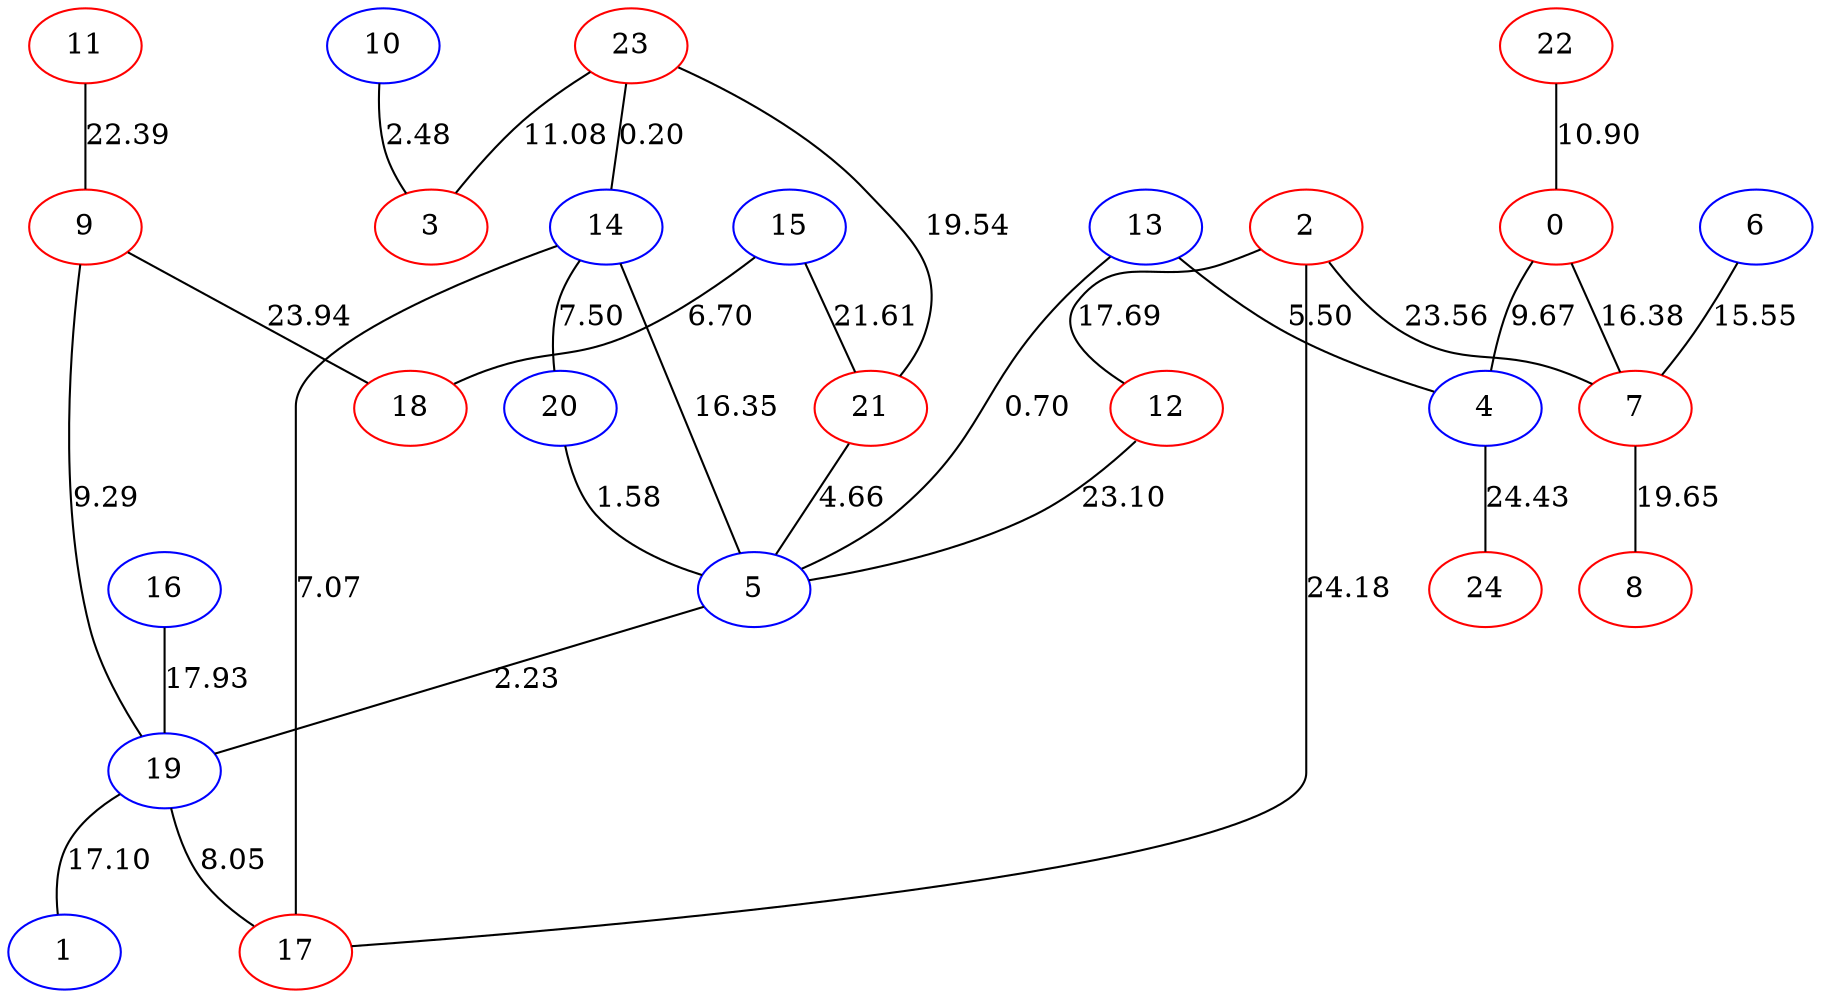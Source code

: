 graph {
22[color=red]
23[color=red]
24[color=red]
10[color=blue]
11[color=red]
12[color=red]
13[color=blue]
14[color=blue]
15[color=blue]
16[color=blue]
17[color=red]
18[color=red]
19[color=blue]
0[color=red]
1[color=blue]
2[color=red]
3[color=red]
4[color=blue]
5[color=blue]
6[color=blue]
7[color=red]
8[color=red]
9[color=red]
20[color=blue]
21[color=red]
20--5[label=1.58]
16--19[label=17.93]
22--0[label=10.90]
14--20[label=7.50]
23--21[label=19.54]
7--8[label=19.65]
14--5[label=16.35]
10--3[label=2.48]
12--5[label=23.10]
15--21[label=21.61]
21--5[label=4.66]
19--1[label=17.10]
2--12[label=17.69]
14--17[label=7.07]
4--24[label=24.43]
23--3[label=11.08]
2--17[label=24.18]
11--9[label=22.39]
0--7[label=16.38]
2--7[label=23.56]
0--4[label=9.67]
23--14[label=0.20]
15--18[label=6.70]
13--4[label=5.50]
9--18[label=23.94]
6--7[label=15.55]
9--19[label=9.29]
13--5[label=0.70]
19--17[label=8.05]
5--19[label=2.23]
}